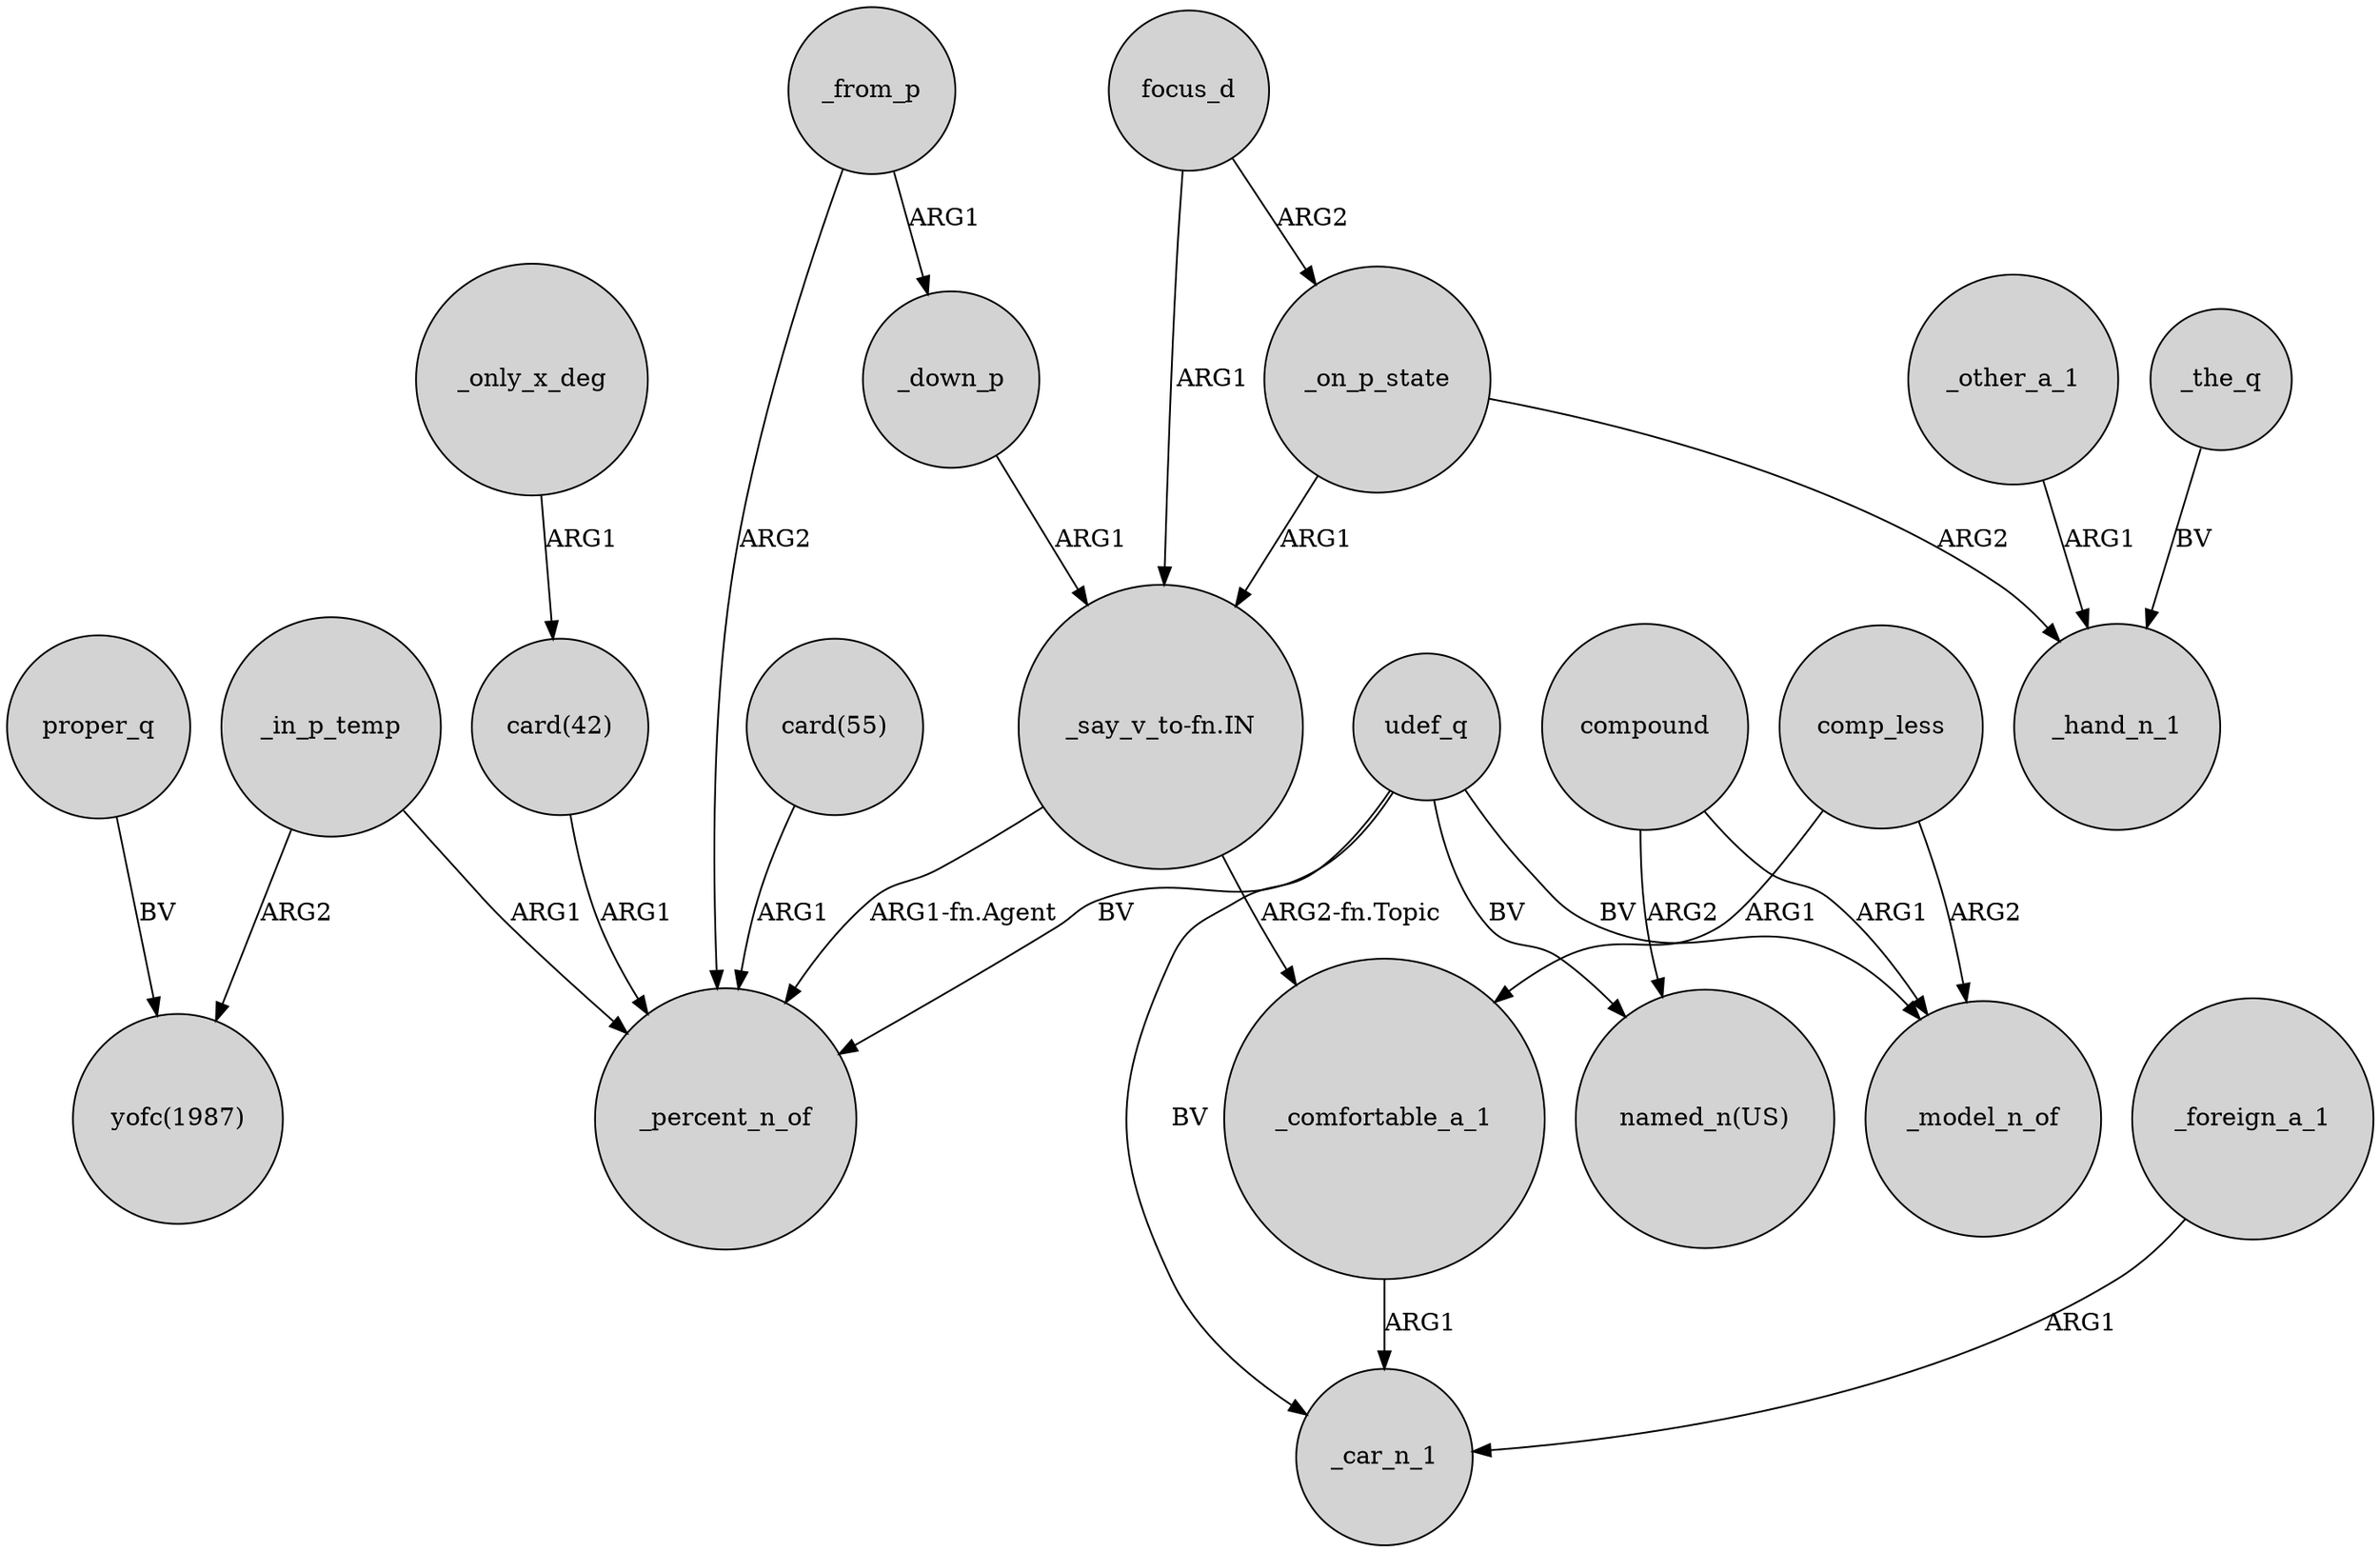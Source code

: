 digraph {
	node [shape=circle style=filled]
	_in_p_temp -> "yofc(1987)" [label=ARG2]
	_only_x_deg -> "card(42)" [label=ARG1]
	udef_q -> "named_n(US)" [label=BV]
	_on_p_state -> "_say_v_to-fn.IN" [label=ARG1]
	"card(55)" -> _percent_n_of [label=ARG1]
	focus_d -> _on_p_state [label=ARG2]
	_from_p -> _down_p [label=ARG1]
	comp_less -> _comfortable_a_1 [label=ARG1]
	_in_p_temp -> _percent_n_of [label=ARG1]
	"card(42)" -> _percent_n_of [label=ARG1]
	_comfortable_a_1 -> _car_n_1 [label=ARG1]
	compound -> "named_n(US)" [label=ARG2]
	_the_q -> _hand_n_1 [label=BV]
	"_say_v_to-fn.IN" -> _percent_n_of [label="ARG1-fn.Agent"]
	compound -> _model_n_of [label=ARG1]
	_other_a_1 -> _hand_n_1 [label=ARG1]
	_on_p_state -> _hand_n_1 [label=ARG2]
	"_say_v_to-fn.IN" -> _comfortable_a_1 [label="ARG2-fn.Topic"]
	_down_p -> "_say_v_to-fn.IN" [label=ARG1]
	proper_q -> "yofc(1987)" [label=BV]
	udef_q -> _car_n_1 [label=BV]
	comp_less -> _model_n_of [label=ARG2]
	udef_q -> _model_n_of [label=BV]
	_from_p -> _percent_n_of [label=ARG2]
	udef_q -> _percent_n_of [label=BV]
	_foreign_a_1 -> _car_n_1 [label=ARG1]
	focus_d -> "_say_v_to-fn.IN" [label=ARG1]
}
